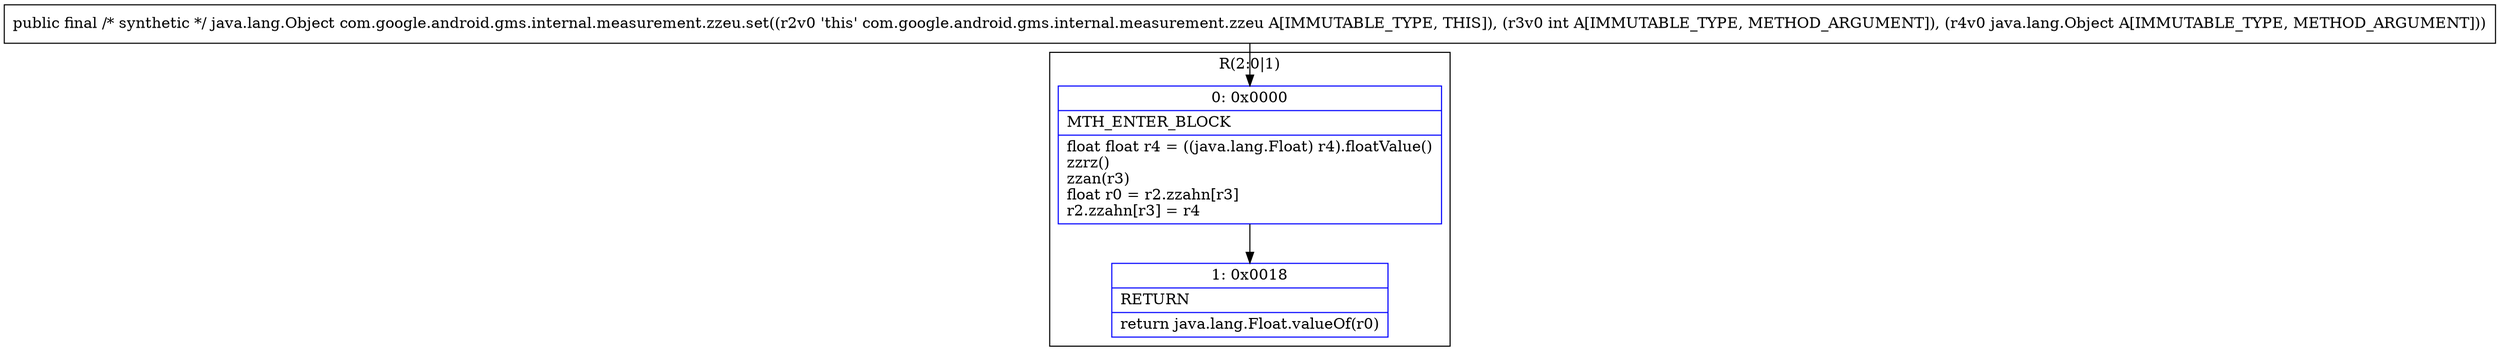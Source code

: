digraph "CFG forcom.google.android.gms.internal.measurement.zzeu.set(ILjava\/lang\/Object;)Ljava\/lang\/Object;" {
subgraph cluster_Region_707553903 {
label = "R(2:0|1)";
node [shape=record,color=blue];
Node_0 [shape=record,label="{0\:\ 0x0000|MTH_ENTER_BLOCK\l|float float r4 = ((java.lang.Float) r4).floatValue()\lzzrz()\lzzan(r3)\lfloat r0 = r2.zzahn[r3]\lr2.zzahn[r3] = r4\l}"];
Node_1 [shape=record,label="{1\:\ 0x0018|RETURN\l|return java.lang.Float.valueOf(r0)\l}"];
}
MethodNode[shape=record,label="{public final \/* synthetic *\/ java.lang.Object com.google.android.gms.internal.measurement.zzeu.set((r2v0 'this' com.google.android.gms.internal.measurement.zzeu A[IMMUTABLE_TYPE, THIS]), (r3v0 int A[IMMUTABLE_TYPE, METHOD_ARGUMENT]), (r4v0 java.lang.Object A[IMMUTABLE_TYPE, METHOD_ARGUMENT])) }"];
MethodNode -> Node_0;
Node_0 -> Node_1;
}

